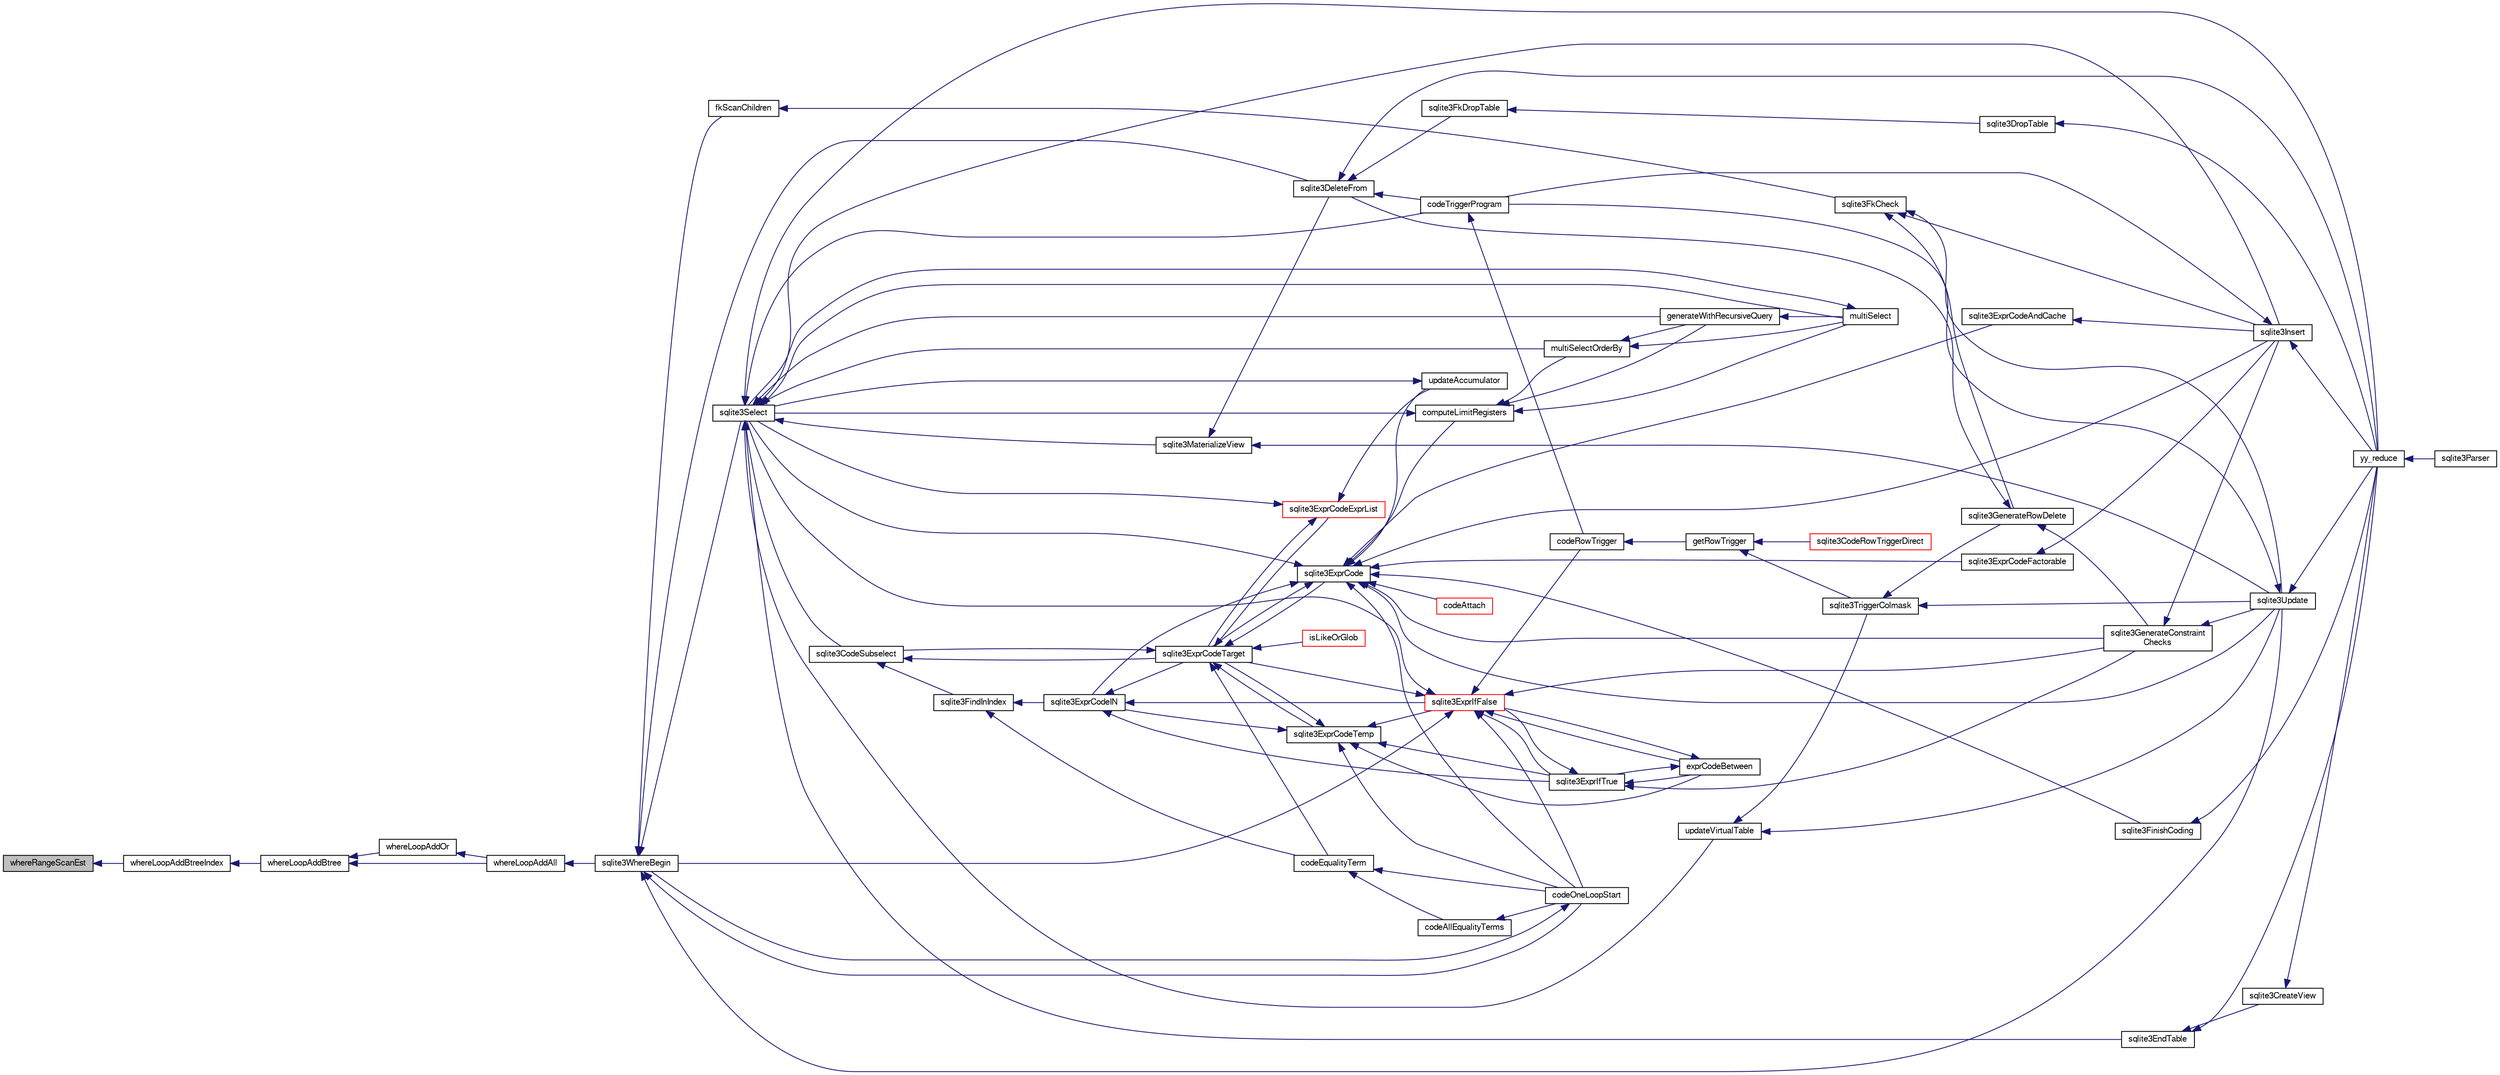 digraph "whereRangeScanEst"
{
  edge [fontname="FreeSans",fontsize="10",labelfontname="FreeSans",labelfontsize="10"];
  node [fontname="FreeSans",fontsize="10",shape=record];
  rankdir="LR";
  Node920005 [label="whereRangeScanEst",height=0.2,width=0.4,color="black", fillcolor="grey75", style="filled", fontcolor="black"];
  Node920005 -> Node920006 [dir="back",color="midnightblue",fontsize="10",style="solid",fontname="FreeSans"];
  Node920006 [label="whereLoopAddBtreeIndex",height=0.2,width=0.4,color="black", fillcolor="white", style="filled",URL="$sqlite3_8c.html#abde05643b060182010b7eb8098125a05"];
  Node920006 -> Node920007 [dir="back",color="midnightblue",fontsize="10",style="solid",fontname="FreeSans"];
  Node920007 [label="whereLoopAddBtree",height=0.2,width=0.4,color="black", fillcolor="white", style="filled",URL="$sqlite3_8c.html#aefe415538d2f9e200227977d2edaab3b"];
  Node920007 -> Node920008 [dir="back",color="midnightblue",fontsize="10",style="solid",fontname="FreeSans"];
  Node920008 [label="whereLoopAddOr",height=0.2,width=0.4,color="black", fillcolor="white", style="filled",URL="$sqlite3_8c.html#a97235f1da77b1e3f85d7132c9229234c"];
  Node920008 -> Node920009 [dir="back",color="midnightblue",fontsize="10",style="solid",fontname="FreeSans"];
  Node920009 [label="whereLoopAddAll",height=0.2,width=0.4,color="black", fillcolor="white", style="filled",URL="$sqlite3_8c.html#a861eb511463c5b852550018fee710f53"];
  Node920009 -> Node920010 [dir="back",color="midnightblue",fontsize="10",style="solid",fontname="FreeSans"];
  Node920010 [label="sqlite3WhereBegin",height=0.2,width=0.4,color="black", fillcolor="white", style="filled",URL="$sqlite3_8c.html#acad049f5c9a96a8118cffd5e5ce89f7c"];
  Node920010 -> Node920011 [dir="back",color="midnightblue",fontsize="10",style="solid",fontname="FreeSans"];
  Node920011 [label="sqlite3DeleteFrom",height=0.2,width=0.4,color="black", fillcolor="white", style="filled",URL="$sqlite3_8c.html#ab9b4b45349188b49eabb23f94608a091"];
  Node920011 -> Node920012 [dir="back",color="midnightblue",fontsize="10",style="solid",fontname="FreeSans"];
  Node920012 [label="sqlite3FkDropTable",height=0.2,width=0.4,color="black", fillcolor="white", style="filled",URL="$sqlite3_8c.html#a1218c6fc74e89152ceaa4760e82f5ef9"];
  Node920012 -> Node920013 [dir="back",color="midnightblue",fontsize="10",style="solid",fontname="FreeSans"];
  Node920013 [label="sqlite3DropTable",height=0.2,width=0.4,color="black", fillcolor="white", style="filled",URL="$sqlite3_8c.html#a5534f77364b5568783c0e50db3c9defb"];
  Node920013 -> Node920014 [dir="back",color="midnightblue",fontsize="10",style="solid",fontname="FreeSans"];
  Node920014 [label="yy_reduce",height=0.2,width=0.4,color="black", fillcolor="white", style="filled",URL="$sqlite3_8c.html#a7c419a9b25711c666a9a2449ef377f14"];
  Node920014 -> Node920015 [dir="back",color="midnightblue",fontsize="10",style="solid",fontname="FreeSans"];
  Node920015 [label="sqlite3Parser",height=0.2,width=0.4,color="black", fillcolor="white", style="filled",URL="$sqlite3_8c.html#a0327d71a5fabe0b6a343d78a2602e72a"];
  Node920011 -> Node920016 [dir="back",color="midnightblue",fontsize="10",style="solid",fontname="FreeSans"];
  Node920016 [label="codeTriggerProgram",height=0.2,width=0.4,color="black", fillcolor="white", style="filled",URL="$sqlite3_8c.html#a120801f59d9281d201d2ff4b2606836e"];
  Node920016 -> Node920017 [dir="back",color="midnightblue",fontsize="10",style="solid",fontname="FreeSans"];
  Node920017 [label="codeRowTrigger",height=0.2,width=0.4,color="black", fillcolor="white", style="filled",URL="$sqlite3_8c.html#a463cea5aaaf388b560b206570a0022fc"];
  Node920017 -> Node920018 [dir="back",color="midnightblue",fontsize="10",style="solid",fontname="FreeSans"];
  Node920018 [label="getRowTrigger",height=0.2,width=0.4,color="black", fillcolor="white", style="filled",URL="$sqlite3_8c.html#a69626ef20b540d1a2b19cf56f3f45689"];
  Node920018 -> Node920019 [dir="back",color="midnightblue",fontsize="10",style="solid",fontname="FreeSans"];
  Node920019 [label="sqlite3CodeRowTriggerDirect",height=0.2,width=0.4,color="red", fillcolor="white", style="filled",URL="$sqlite3_8c.html#ad92829f9001bcf89a0299dad5a48acd4"];
  Node920018 -> Node920026 [dir="back",color="midnightblue",fontsize="10",style="solid",fontname="FreeSans"];
  Node920026 [label="sqlite3TriggerColmask",height=0.2,width=0.4,color="black", fillcolor="white", style="filled",URL="$sqlite3_8c.html#acace8e99e37ae5e84ea03c65e820c540"];
  Node920026 -> Node920021 [dir="back",color="midnightblue",fontsize="10",style="solid",fontname="FreeSans"];
  Node920021 [label="sqlite3GenerateRowDelete",height=0.2,width=0.4,color="black", fillcolor="white", style="filled",URL="$sqlite3_8c.html#a2c76cbf3027fc18fdbb8cb4cd96b77d9"];
  Node920021 -> Node920011 [dir="back",color="midnightblue",fontsize="10",style="solid",fontname="FreeSans"];
  Node920021 -> Node920022 [dir="back",color="midnightblue",fontsize="10",style="solid",fontname="FreeSans"];
  Node920022 [label="sqlite3GenerateConstraint\lChecks",height=0.2,width=0.4,color="black", fillcolor="white", style="filled",URL="$sqlite3_8c.html#aef639c1e6a0c0a67ca6e7690ad931bd2"];
  Node920022 -> Node920023 [dir="back",color="midnightblue",fontsize="10",style="solid",fontname="FreeSans"];
  Node920023 [label="sqlite3Insert",height=0.2,width=0.4,color="black", fillcolor="white", style="filled",URL="$sqlite3_8c.html#a5b17c9c2000bae6bdff8e6be48d7dc2b"];
  Node920023 -> Node920016 [dir="back",color="midnightblue",fontsize="10",style="solid",fontname="FreeSans"];
  Node920023 -> Node920014 [dir="back",color="midnightblue",fontsize="10",style="solid",fontname="FreeSans"];
  Node920022 -> Node920024 [dir="back",color="midnightblue",fontsize="10",style="solid",fontname="FreeSans"];
  Node920024 [label="sqlite3Update",height=0.2,width=0.4,color="black", fillcolor="white", style="filled",URL="$sqlite3_8c.html#ac5aa67c46e8cc8174566fabe6809fafa"];
  Node920024 -> Node920016 [dir="back",color="midnightblue",fontsize="10",style="solid",fontname="FreeSans"];
  Node920024 -> Node920014 [dir="back",color="midnightblue",fontsize="10",style="solid",fontname="FreeSans"];
  Node920026 -> Node920024 [dir="back",color="midnightblue",fontsize="10",style="solid",fontname="FreeSans"];
  Node920011 -> Node920014 [dir="back",color="midnightblue",fontsize="10",style="solid",fontname="FreeSans"];
  Node920010 -> Node920027 [dir="back",color="midnightblue",fontsize="10",style="solid",fontname="FreeSans"];
  Node920027 [label="fkScanChildren",height=0.2,width=0.4,color="black", fillcolor="white", style="filled",URL="$sqlite3_8c.html#a67c9dcb484336b3155e7a82a037d4691"];
  Node920027 -> Node920028 [dir="back",color="midnightblue",fontsize="10",style="solid",fontname="FreeSans"];
  Node920028 [label="sqlite3FkCheck",height=0.2,width=0.4,color="black", fillcolor="white", style="filled",URL="$sqlite3_8c.html#aa38fb76c7d6f48f19772877a41703b92"];
  Node920028 -> Node920021 [dir="back",color="midnightblue",fontsize="10",style="solid",fontname="FreeSans"];
  Node920028 -> Node920023 [dir="back",color="midnightblue",fontsize="10",style="solid",fontname="FreeSans"];
  Node920028 -> Node920024 [dir="back",color="midnightblue",fontsize="10",style="solid",fontname="FreeSans"];
  Node920010 -> Node920029 [dir="back",color="midnightblue",fontsize="10",style="solid",fontname="FreeSans"];
  Node920029 [label="sqlite3Select",height=0.2,width=0.4,color="black", fillcolor="white", style="filled",URL="$sqlite3_8c.html#a2465ee8c956209ba4b272477b7c21a45"];
  Node920029 -> Node920030 [dir="back",color="midnightblue",fontsize="10",style="solid",fontname="FreeSans"];
  Node920030 [label="sqlite3CodeSubselect",height=0.2,width=0.4,color="black", fillcolor="white", style="filled",URL="$sqlite3_8c.html#aa69b46d2204a1d1b110107a1be12ee0c"];
  Node920030 -> Node920031 [dir="back",color="midnightblue",fontsize="10",style="solid",fontname="FreeSans"];
  Node920031 [label="sqlite3FindInIndex",height=0.2,width=0.4,color="black", fillcolor="white", style="filled",URL="$sqlite3_8c.html#af7d8c56ab0231f44bb5f87b3fafeffb2"];
  Node920031 -> Node920032 [dir="back",color="midnightblue",fontsize="10",style="solid",fontname="FreeSans"];
  Node920032 [label="sqlite3ExprCodeIN",height=0.2,width=0.4,color="black", fillcolor="white", style="filled",URL="$sqlite3_8c.html#ad9cf4f5b5ffb90c24a4a0900c8626193"];
  Node920032 -> Node920033 [dir="back",color="midnightblue",fontsize="10",style="solid",fontname="FreeSans"];
  Node920033 [label="sqlite3ExprCodeTarget",height=0.2,width=0.4,color="black", fillcolor="white", style="filled",URL="$sqlite3_8c.html#a4f308397a0a3ed299ed31aaa1ae2a293"];
  Node920033 -> Node920030 [dir="back",color="midnightblue",fontsize="10",style="solid",fontname="FreeSans"];
  Node920033 -> Node920034 [dir="back",color="midnightblue",fontsize="10",style="solid",fontname="FreeSans"];
  Node920034 [label="sqlite3ExprCodeTemp",height=0.2,width=0.4,color="black", fillcolor="white", style="filled",URL="$sqlite3_8c.html#a3bc5c1ccb3c5851847e2aeb4a84ae1fc"];
  Node920034 -> Node920032 [dir="back",color="midnightblue",fontsize="10",style="solid",fontname="FreeSans"];
  Node920034 -> Node920033 [dir="back",color="midnightblue",fontsize="10",style="solid",fontname="FreeSans"];
  Node920034 -> Node920035 [dir="back",color="midnightblue",fontsize="10",style="solid",fontname="FreeSans"];
  Node920035 [label="exprCodeBetween",height=0.2,width=0.4,color="black", fillcolor="white", style="filled",URL="$sqlite3_8c.html#abd053493214542bca8f406f42145d173"];
  Node920035 -> Node920036 [dir="back",color="midnightblue",fontsize="10",style="solid",fontname="FreeSans"];
  Node920036 [label="sqlite3ExprIfTrue",height=0.2,width=0.4,color="black", fillcolor="white", style="filled",URL="$sqlite3_8c.html#ad93a55237c23e1b743ab1f59df1a1444"];
  Node920036 -> Node920035 [dir="back",color="midnightblue",fontsize="10",style="solid",fontname="FreeSans"];
  Node920036 -> Node920037 [dir="back",color="midnightblue",fontsize="10",style="solid",fontname="FreeSans"];
  Node920037 [label="sqlite3ExprIfFalse",height=0.2,width=0.4,color="red", fillcolor="white", style="filled",URL="$sqlite3_8c.html#af97ecccb5d56e321e118414b08f65b71"];
  Node920037 -> Node920033 [dir="back",color="midnightblue",fontsize="10",style="solid",fontname="FreeSans"];
  Node920037 -> Node920035 [dir="back",color="midnightblue",fontsize="10",style="solid",fontname="FreeSans"];
  Node920037 -> Node920036 [dir="back",color="midnightblue",fontsize="10",style="solid",fontname="FreeSans"];
  Node920037 -> Node920022 [dir="back",color="midnightblue",fontsize="10",style="solid",fontname="FreeSans"];
  Node920037 -> Node920029 [dir="back",color="midnightblue",fontsize="10",style="solid",fontname="FreeSans"];
  Node920037 -> Node920017 [dir="back",color="midnightblue",fontsize="10",style="solid",fontname="FreeSans"];
  Node920037 -> Node920051 [dir="back",color="midnightblue",fontsize="10",style="solid",fontname="FreeSans"];
  Node920051 [label="codeOneLoopStart",height=0.2,width=0.4,color="black", fillcolor="white", style="filled",URL="$sqlite3_8c.html#aa868875120b151c169cc79139ed6e008"];
  Node920051 -> Node920010 [dir="back",color="midnightblue",fontsize="10",style="solid",fontname="FreeSans"];
  Node920037 -> Node920010 [dir="back",color="midnightblue",fontsize="10",style="solid",fontname="FreeSans"];
  Node920036 -> Node920022 [dir="back",color="midnightblue",fontsize="10",style="solid",fontname="FreeSans"];
  Node920035 -> Node920037 [dir="back",color="midnightblue",fontsize="10",style="solid",fontname="FreeSans"];
  Node920034 -> Node920036 [dir="back",color="midnightblue",fontsize="10",style="solid",fontname="FreeSans"];
  Node920034 -> Node920037 [dir="back",color="midnightblue",fontsize="10",style="solid",fontname="FreeSans"];
  Node920034 -> Node920051 [dir="back",color="midnightblue",fontsize="10",style="solid",fontname="FreeSans"];
  Node920033 -> Node920052 [dir="back",color="midnightblue",fontsize="10",style="solid",fontname="FreeSans"];
  Node920052 [label="sqlite3ExprCode",height=0.2,width=0.4,color="black", fillcolor="white", style="filled",URL="$sqlite3_8c.html#a75f270fb0b111b86924cca4ea507b417"];
  Node920052 -> Node920032 [dir="back",color="midnightblue",fontsize="10",style="solid",fontname="FreeSans"];
  Node920052 -> Node920033 [dir="back",color="midnightblue",fontsize="10",style="solid",fontname="FreeSans"];
  Node920052 -> Node920053 [dir="back",color="midnightblue",fontsize="10",style="solid",fontname="FreeSans"];
  Node920053 [label="sqlite3ExprCodeFactorable",height=0.2,width=0.4,color="black", fillcolor="white", style="filled",URL="$sqlite3_8c.html#a843f7fd58eec5a683c1fd8435fcd1e84"];
  Node920053 -> Node920023 [dir="back",color="midnightblue",fontsize="10",style="solid",fontname="FreeSans"];
  Node920052 -> Node920054 [dir="back",color="midnightblue",fontsize="10",style="solid",fontname="FreeSans"];
  Node920054 [label="sqlite3ExprCodeAndCache",height=0.2,width=0.4,color="black", fillcolor="white", style="filled",URL="$sqlite3_8c.html#ae3e46527d9b7fc9cb9236d21a5e6b1d8"];
  Node920054 -> Node920023 [dir="back",color="midnightblue",fontsize="10",style="solid",fontname="FreeSans"];
  Node920052 -> Node920055 [dir="back",color="midnightblue",fontsize="10",style="solid",fontname="FreeSans"];
  Node920055 [label="codeAttach",height=0.2,width=0.4,color="red", fillcolor="white", style="filled",URL="$sqlite3_8c.html#ade4e9e30d828a19c191fdcb098676d5b"];
  Node920052 -> Node920058 [dir="back",color="midnightblue",fontsize="10",style="solid",fontname="FreeSans"];
  Node920058 [label="sqlite3FinishCoding",height=0.2,width=0.4,color="black", fillcolor="white", style="filled",URL="$sqlite3_8c.html#a651bc5b446c276c092705856d995b278"];
  Node920058 -> Node920014 [dir="back",color="midnightblue",fontsize="10",style="solid",fontname="FreeSans"];
  Node920052 -> Node920023 [dir="back",color="midnightblue",fontsize="10",style="solid",fontname="FreeSans"];
  Node920052 -> Node920022 [dir="back",color="midnightblue",fontsize="10",style="solid",fontname="FreeSans"];
  Node920052 -> Node920059 [dir="back",color="midnightblue",fontsize="10",style="solid",fontname="FreeSans"];
  Node920059 [label="computeLimitRegisters",height=0.2,width=0.4,color="black", fillcolor="white", style="filled",URL="$sqlite3_8c.html#ae9d37055e4905929b6f6cda5461e2f37"];
  Node920059 -> Node920060 [dir="back",color="midnightblue",fontsize="10",style="solid",fontname="FreeSans"];
  Node920060 [label="generateWithRecursiveQuery",height=0.2,width=0.4,color="black", fillcolor="white", style="filled",URL="$sqlite3_8c.html#ade2c3663fa9c3b9676507984b9483942"];
  Node920060 -> Node920061 [dir="back",color="midnightblue",fontsize="10",style="solid",fontname="FreeSans"];
  Node920061 [label="multiSelect",height=0.2,width=0.4,color="black", fillcolor="white", style="filled",URL="$sqlite3_8c.html#a6456c61f3d9b2389738753cedfa24fa7"];
  Node920061 -> Node920029 [dir="back",color="midnightblue",fontsize="10",style="solid",fontname="FreeSans"];
  Node920059 -> Node920061 [dir="back",color="midnightblue",fontsize="10",style="solid",fontname="FreeSans"];
  Node920059 -> Node920062 [dir="back",color="midnightblue",fontsize="10",style="solid",fontname="FreeSans"];
  Node920062 [label="multiSelectOrderBy",height=0.2,width=0.4,color="black", fillcolor="white", style="filled",URL="$sqlite3_8c.html#afcdb8488c6f4dfdadaf9f04bca35b808"];
  Node920062 -> Node920060 [dir="back",color="midnightblue",fontsize="10",style="solid",fontname="FreeSans"];
  Node920062 -> Node920061 [dir="back",color="midnightblue",fontsize="10",style="solid",fontname="FreeSans"];
  Node920059 -> Node920029 [dir="back",color="midnightblue",fontsize="10",style="solid",fontname="FreeSans"];
  Node920052 -> Node920063 [dir="back",color="midnightblue",fontsize="10",style="solid",fontname="FreeSans"];
  Node920063 [label="updateAccumulator",height=0.2,width=0.4,color="black", fillcolor="white", style="filled",URL="$sqlite3_8c.html#a1681660dd3ecd50c8727d6e56a537bd9"];
  Node920063 -> Node920029 [dir="back",color="midnightblue",fontsize="10",style="solid",fontname="FreeSans"];
  Node920052 -> Node920029 [dir="back",color="midnightblue",fontsize="10",style="solid",fontname="FreeSans"];
  Node920052 -> Node920024 [dir="back",color="midnightblue",fontsize="10",style="solid",fontname="FreeSans"];
  Node920052 -> Node920051 [dir="back",color="midnightblue",fontsize="10",style="solid",fontname="FreeSans"];
  Node920033 -> Node920064 [dir="back",color="midnightblue",fontsize="10",style="solid",fontname="FreeSans"];
  Node920064 [label="sqlite3ExprCodeExprList",height=0.2,width=0.4,color="red", fillcolor="white", style="filled",URL="$sqlite3_8c.html#a05b2b3dc3de7565de24eb3a2ff4e9566"];
  Node920064 -> Node920033 [dir="back",color="midnightblue",fontsize="10",style="solid",fontname="FreeSans"];
  Node920064 -> Node920063 [dir="back",color="midnightblue",fontsize="10",style="solid",fontname="FreeSans"];
  Node920064 -> Node920029 [dir="back",color="midnightblue",fontsize="10",style="solid",fontname="FreeSans"];
  Node920033 -> Node920067 [dir="back",color="midnightblue",fontsize="10",style="solid",fontname="FreeSans"];
  Node920067 [label="isLikeOrGlob",height=0.2,width=0.4,color="red", fillcolor="white", style="filled",URL="$sqlite3_8c.html#a6c38e495198bf8976f68d1a6ebd74a50"];
  Node920033 -> Node920076 [dir="back",color="midnightblue",fontsize="10",style="solid",fontname="FreeSans"];
  Node920076 [label="codeEqualityTerm",height=0.2,width=0.4,color="black", fillcolor="white", style="filled",URL="$sqlite3_8c.html#ad88a57073f031452c9843e97f15acc47"];
  Node920076 -> Node920077 [dir="back",color="midnightblue",fontsize="10",style="solid",fontname="FreeSans"];
  Node920077 [label="codeAllEqualityTerms",height=0.2,width=0.4,color="black", fillcolor="white", style="filled",URL="$sqlite3_8c.html#a3095598b812500a4efe41bf17cd49381"];
  Node920077 -> Node920051 [dir="back",color="midnightblue",fontsize="10",style="solid",fontname="FreeSans"];
  Node920076 -> Node920051 [dir="back",color="midnightblue",fontsize="10",style="solid",fontname="FreeSans"];
  Node920032 -> Node920036 [dir="back",color="midnightblue",fontsize="10",style="solid",fontname="FreeSans"];
  Node920032 -> Node920037 [dir="back",color="midnightblue",fontsize="10",style="solid",fontname="FreeSans"];
  Node920031 -> Node920076 [dir="back",color="midnightblue",fontsize="10",style="solid",fontname="FreeSans"];
  Node920030 -> Node920033 [dir="back",color="midnightblue",fontsize="10",style="solid",fontname="FreeSans"];
  Node920029 -> Node920043 [dir="back",color="midnightblue",fontsize="10",style="solid",fontname="FreeSans"];
  Node920043 [label="sqlite3EndTable",height=0.2,width=0.4,color="black", fillcolor="white", style="filled",URL="$sqlite3_8c.html#a7b5f2c66c0f0b6f819d970ca389768b0"];
  Node920043 -> Node920044 [dir="back",color="midnightblue",fontsize="10",style="solid",fontname="FreeSans"];
  Node920044 [label="sqlite3CreateView",height=0.2,width=0.4,color="black", fillcolor="white", style="filled",URL="$sqlite3_8c.html#a9d85cb00ff71dee5cd9a019503a6982e"];
  Node920044 -> Node920014 [dir="back",color="midnightblue",fontsize="10",style="solid",fontname="FreeSans"];
  Node920043 -> Node920014 [dir="back",color="midnightblue",fontsize="10",style="solid",fontname="FreeSans"];
  Node920029 -> Node920078 [dir="back",color="midnightblue",fontsize="10",style="solid",fontname="FreeSans"];
  Node920078 [label="sqlite3MaterializeView",height=0.2,width=0.4,color="black", fillcolor="white", style="filled",URL="$sqlite3_8c.html#a4557984b0b75f998fb0c3f231c9b1def"];
  Node920078 -> Node920011 [dir="back",color="midnightblue",fontsize="10",style="solid",fontname="FreeSans"];
  Node920078 -> Node920024 [dir="back",color="midnightblue",fontsize="10",style="solid",fontname="FreeSans"];
  Node920029 -> Node920023 [dir="back",color="midnightblue",fontsize="10",style="solid",fontname="FreeSans"];
  Node920029 -> Node920060 [dir="back",color="midnightblue",fontsize="10",style="solid",fontname="FreeSans"];
  Node920029 -> Node920061 [dir="back",color="midnightblue",fontsize="10",style="solid",fontname="FreeSans"];
  Node920029 -> Node920062 [dir="back",color="midnightblue",fontsize="10",style="solid",fontname="FreeSans"];
  Node920029 -> Node920016 [dir="back",color="midnightblue",fontsize="10",style="solid",fontname="FreeSans"];
  Node920029 -> Node920079 [dir="back",color="midnightblue",fontsize="10",style="solid",fontname="FreeSans"];
  Node920079 [label="updateVirtualTable",height=0.2,width=0.4,color="black", fillcolor="white", style="filled",URL="$sqlite3_8c.html#a740220531db9293c39a2cdd7da3f74e1"];
  Node920079 -> Node920026 [dir="back",color="midnightblue",fontsize="10",style="solid",fontname="FreeSans"];
  Node920079 -> Node920024 [dir="back",color="midnightblue",fontsize="10",style="solid",fontname="FreeSans"];
  Node920029 -> Node920014 [dir="back",color="midnightblue",fontsize="10",style="solid",fontname="FreeSans"];
  Node920010 -> Node920024 [dir="back",color="midnightblue",fontsize="10",style="solid",fontname="FreeSans"];
  Node920010 -> Node920051 [dir="back",color="midnightblue",fontsize="10",style="solid",fontname="FreeSans"];
  Node920007 -> Node920009 [dir="back",color="midnightblue",fontsize="10",style="solid",fontname="FreeSans"];
}
